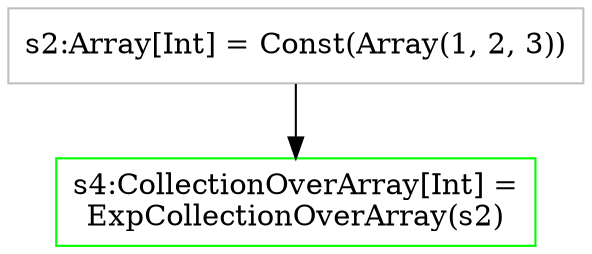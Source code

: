 digraph "graph_s4_1707216385501332067.dot" {
	graph [concentrate=true];
	node [label="\N"];
	graph [bb="0,0,222,114"];
	s2 [label="s2:Array[Int] = Const(Array(1, 2, 3))", shape=box, color=gray, tooltip="s2:Array[Int]", pos="111,96", width="3.0954", height="0.5"];
	s4 [label="s4:CollectionOverArray[Int] =\lExpCollectionOverArray(s2)", shape=box, color=green, tooltip="s4:CollectionOverArray[Int]", pos="111,21", width="2.5942", height="0.57778"];
	s2 -> s4 [style=solid, pos="e,111,41.755 111,77.7 111,70.026 111,60.77 111,52.026"];
}
